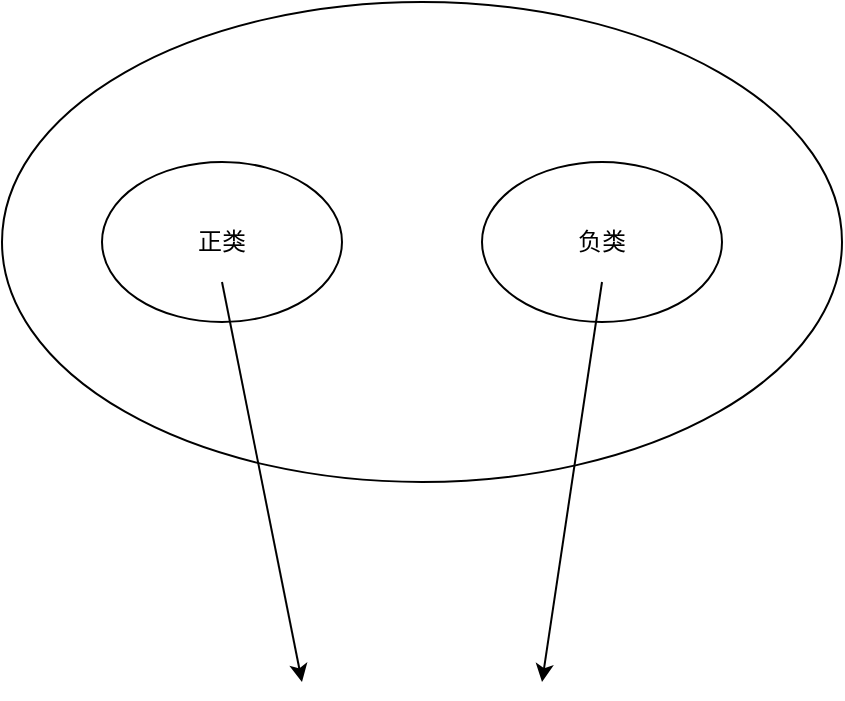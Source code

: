 <mxfile version="20.4.0" type="github">
  <diagram id="z9i40ypWuwNYgKPRJ2TQ" name="第 1 页">
    <mxGraphModel dx="759" dy="454" grid="1" gridSize="10" guides="1" tooltips="1" connect="1" arrows="1" fold="1" page="1" pageScale="1" pageWidth="827" pageHeight="1169" math="0" shadow="0">
      <root>
        <mxCell id="0" />
        <mxCell id="1" parent="0" />
        <mxCell id="Tmp6za4_GGbVTdfqtomE-5" value="" style="ellipse;whiteSpace=wrap;html=1;" vertex="1" parent="1">
          <mxGeometry x="90" y="540" width="420" height="240" as="geometry" />
        </mxCell>
        <mxCell id="Tmp6za4_GGbVTdfqtomE-2" value="负类" style="ellipse;whiteSpace=wrap;html=1;" vertex="1" parent="1">
          <mxGeometry x="330" y="620" width="120" height="80" as="geometry" />
        </mxCell>
        <mxCell id="Tmp6za4_GGbVTdfqtomE-1" value="正类" style="ellipse;whiteSpace=wrap;html=1;" vertex="1" parent="1">
          <mxGeometry x="140" y="620" width="120" height="80" as="geometry" />
        </mxCell>
        <mxCell id="Tmp6za4_GGbVTdfqtomE-6" value="" style="endArrow=classic;html=1;rounded=0;" edge="1" parent="1">
          <mxGeometry width="50" height="50" relative="1" as="geometry">
            <mxPoint x="390" y="680" as="sourcePoint" />
            <mxPoint x="360" y="880" as="targetPoint" />
          </mxGeometry>
        </mxCell>
        <mxCell id="Tmp6za4_GGbVTdfqtomE-7" value="" style="endArrow=classic;html=1;rounded=0;" edge="1" parent="1">
          <mxGeometry width="50" height="50" relative="1" as="geometry">
            <mxPoint x="200" y="680" as="sourcePoint" />
            <mxPoint x="240" y="880" as="targetPoint" />
          </mxGeometry>
        </mxCell>
      </root>
    </mxGraphModel>
  </diagram>
</mxfile>
